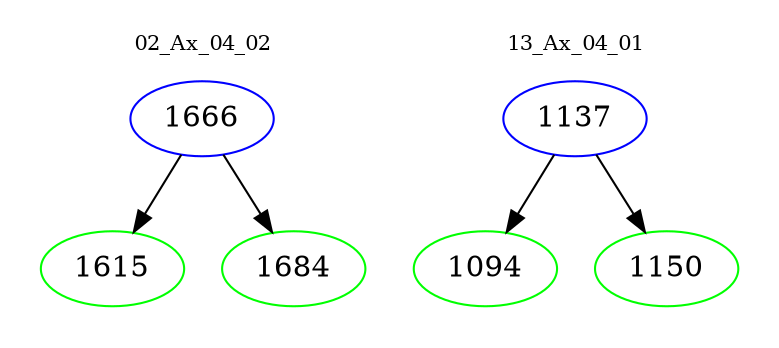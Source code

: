 digraph{
subgraph cluster_0 {
color = white
label = "02_Ax_04_02";
fontsize=10;
T0_1666 [label="1666", color="blue"]
T0_1666 -> T0_1615 [color="black"]
T0_1615 [label="1615", color="green"]
T0_1666 -> T0_1684 [color="black"]
T0_1684 [label="1684", color="green"]
}
subgraph cluster_1 {
color = white
label = "13_Ax_04_01";
fontsize=10;
T1_1137 [label="1137", color="blue"]
T1_1137 -> T1_1094 [color="black"]
T1_1094 [label="1094", color="green"]
T1_1137 -> T1_1150 [color="black"]
T1_1150 [label="1150", color="green"]
}
}
